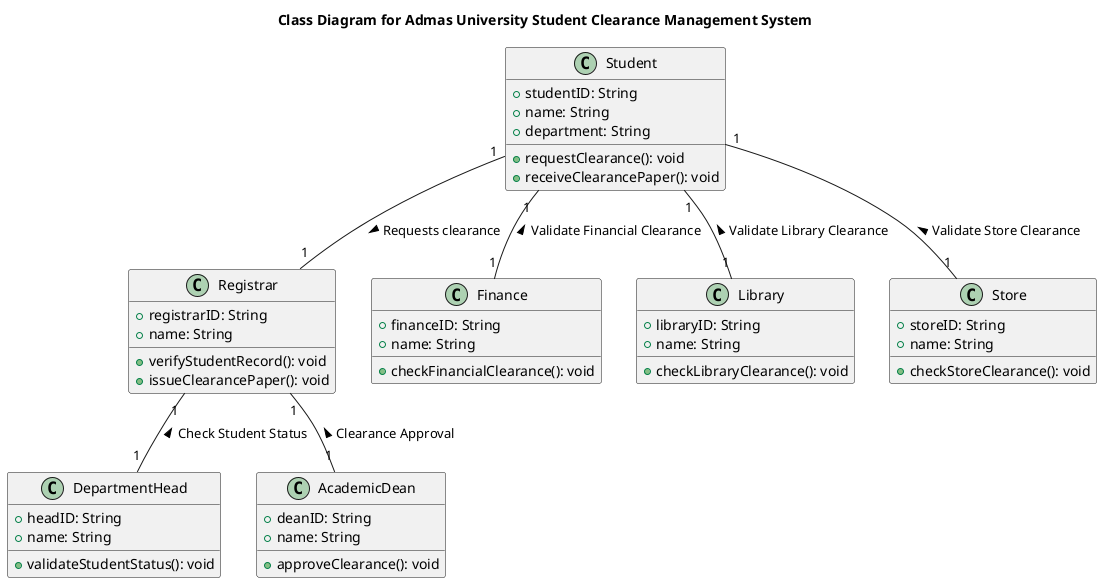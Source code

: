 @startuml

title Class Diagram for Admas University Student Clearance Management System

class Student {
    +studentID: String
    +name: String
    +department: String
    +requestClearance(): void
    +receiveClearancePaper(): void
}

class Registrar {
    +registrarID: String
    +name: String
    +verifyStudentRecord(): void
    +issueClearancePaper(): void
}

class DepartmentHead {
    +headID: String
    +name: String
    +validateStudentStatus(): void
}

class AcademicDean {
    +deanID: String
    +name: String
    +approveClearance(): void
}

class Finance {
    +financeID: String
    +name: String
    +checkFinancialClearance(): void
}

class Library {
    +libraryID: String
    +name: String
    +checkLibraryClearance(): void
}

class Store {
    +storeID: String
    +name: String
    +checkStoreClearance(): void
}
Student "1" -- "1" Registrar : > Requests clearance
Student "1" --"1" Library : < Validate Library Clearance
Student "1" -- "1" Finance: < Validate Financial Clearance
Student "1" -- "1" Store : < Validate Store Clearance
Registrar "1" -- "1" DepartmentHead : < Check Student Status
Registrar "1" -- "1" AcademicDean: < Clearance Approval
@enduml